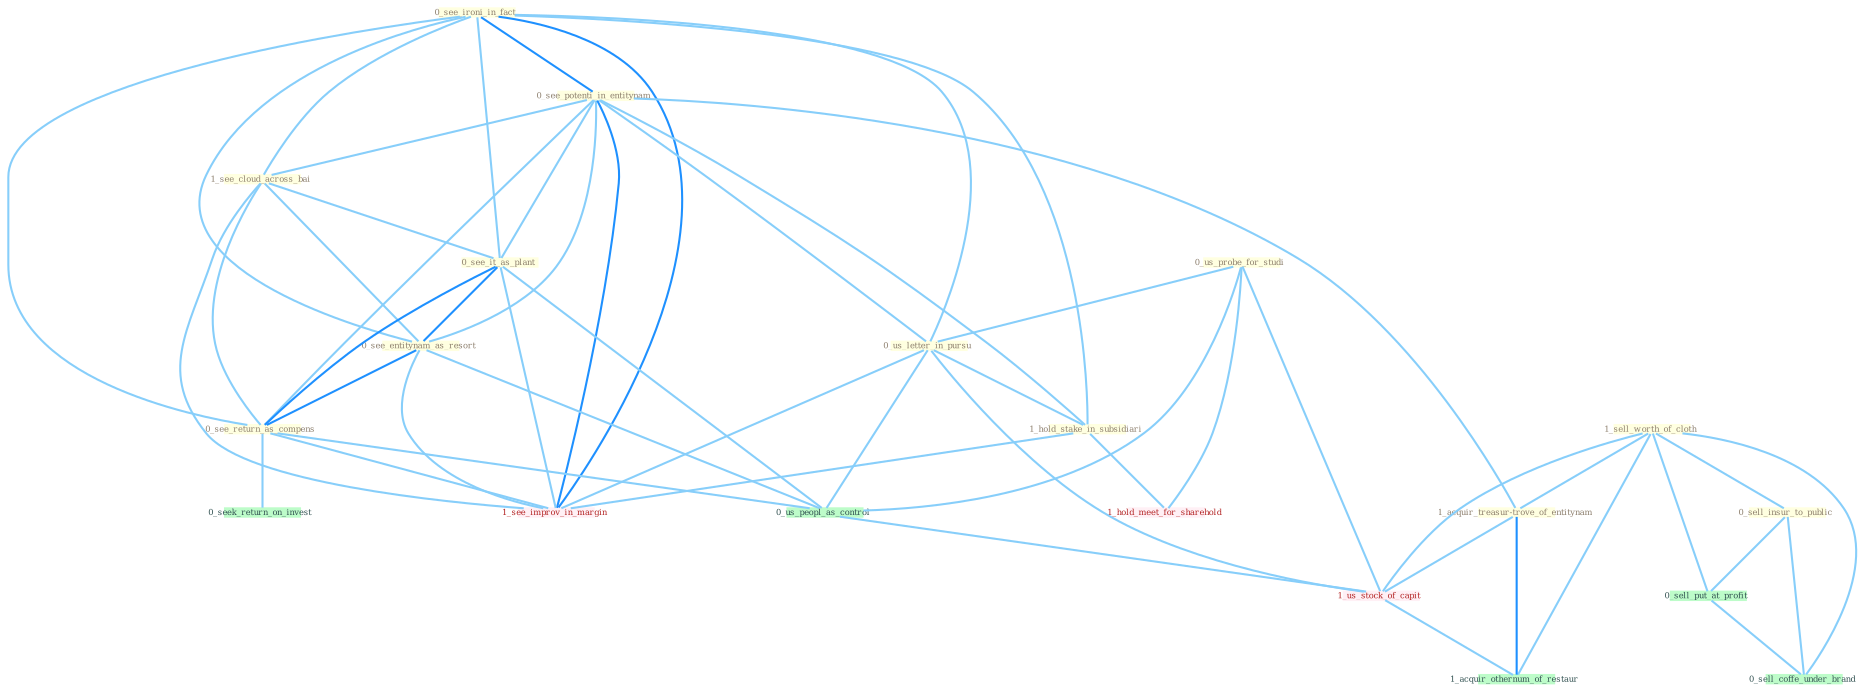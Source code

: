 Graph G{ 
    node
    [shape=polygon,style=filled,width=.5,height=.06,color="#BDFCC9",fixedsize=true,fontsize=4,
    fontcolor="#2f4f4f"];
    {node
    [color="#ffffe0", fontcolor="#8b7d6b"] "0_see_ironi_in_fact " "0_us_probe_for_studi " "0_see_potenti_in_entitynam " "1_see_cloud_across_bai " "1_sell_worth_of_cloth " "0_us_letter_in_pursu " "0_see_it_as_plant " "1_hold_stake_in_subsidiari " "0_sell_insur_to_public " "1_acquir_treasur-trove_of_entitynam " "0_see_entitynam_as_resort " "0_see_return_as_compens "}
{node [color="#fff0f5", fontcolor="#b22222"] "1_us_stock_of_capit " "1_see_improv_in_margin " "1_hold_meet_for_sharehold "}
edge [color="#B0E2FF"];

	"0_see_ironi_in_fact " -- "0_see_potenti_in_entitynam " [w="2", color="#1e90ff" , len=0.8];
	"0_see_ironi_in_fact " -- "1_see_cloud_across_bai " [w="1", color="#87cefa" ];
	"0_see_ironi_in_fact " -- "0_us_letter_in_pursu " [w="1", color="#87cefa" ];
	"0_see_ironi_in_fact " -- "0_see_it_as_plant " [w="1", color="#87cefa" ];
	"0_see_ironi_in_fact " -- "1_hold_stake_in_subsidiari " [w="1", color="#87cefa" ];
	"0_see_ironi_in_fact " -- "0_see_entitynam_as_resort " [w="1", color="#87cefa" ];
	"0_see_ironi_in_fact " -- "0_see_return_as_compens " [w="1", color="#87cefa" ];
	"0_see_ironi_in_fact " -- "1_see_improv_in_margin " [w="2", color="#1e90ff" , len=0.8];
	"0_us_probe_for_studi " -- "0_us_letter_in_pursu " [w="1", color="#87cefa" ];
	"0_us_probe_for_studi " -- "0_us_peopl_as_control " [w="1", color="#87cefa" ];
	"0_us_probe_for_studi " -- "1_us_stock_of_capit " [w="1", color="#87cefa" ];
	"0_us_probe_for_studi " -- "1_hold_meet_for_sharehold " [w="1", color="#87cefa" ];
	"0_see_potenti_in_entitynam " -- "1_see_cloud_across_bai " [w="1", color="#87cefa" ];
	"0_see_potenti_in_entitynam " -- "0_us_letter_in_pursu " [w="1", color="#87cefa" ];
	"0_see_potenti_in_entitynam " -- "0_see_it_as_plant " [w="1", color="#87cefa" ];
	"0_see_potenti_in_entitynam " -- "1_hold_stake_in_subsidiari " [w="1", color="#87cefa" ];
	"0_see_potenti_in_entitynam " -- "1_acquir_treasur-trove_of_entitynam " [w="1", color="#87cefa" ];
	"0_see_potenti_in_entitynam " -- "0_see_entitynam_as_resort " [w="1", color="#87cefa" ];
	"0_see_potenti_in_entitynam " -- "0_see_return_as_compens " [w="1", color="#87cefa" ];
	"0_see_potenti_in_entitynam " -- "1_see_improv_in_margin " [w="2", color="#1e90ff" , len=0.8];
	"1_see_cloud_across_bai " -- "0_see_it_as_plant " [w="1", color="#87cefa" ];
	"1_see_cloud_across_bai " -- "0_see_entitynam_as_resort " [w="1", color="#87cefa" ];
	"1_see_cloud_across_bai " -- "0_see_return_as_compens " [w="1", color="#87cefa" ];
	"1_see_cloud_across_bai " -- "1_see_improv_in_margin " [w="1", color="#87cefa" ];
	"1_sell_worth_of_cloth " -- "0_sell_insur_to_public " [w="1", color="#87cefa" ];
	"1_sell_worth_of_cloth " -- "1_acquir_treasur-trove_of_entitynam " [w="1", color="#87cefa" ];
	"1_sell_worth_of_cloth " -- "0_sell_put_at_profit " [w="1", color="#87cefa" ];
	"1_sell_worth_of_cloth " -- "1_us_stock_of_capit " [w="1", color="#87cefa" ];
	"1_sell_worth_of_cloth " -- "0_sell_coffe_under_brand " [w="1", color="#87cefa" ];
	"1_sell_worth_of_cloth " -- "1_acquir_othernum_of_restaur " [w="1", color="#87cefa" ];
	"0_us_letter_in_pursu " -- "1_hold_stake_in_subsidiari " [w="1", color="#87cefa" ];
	"0_us_letter_in_pursu " -- "0_us_peopl_as_control " [w="1", color="#87cefa" ];
	"0_us_letter_in_pursu " -- "1_us_stock_of_capit " [w="1", color="#87cefa" ];
	"0_us_letter_in_pursu " -- "1_see_improv_in_margin " [w="1", color="#87cefa" ];
	"0_see_it_as_plant " -- "0_see_entitynam_as_resort " [w="2", color="#1e90ff" , len=0.8];
	"0_see_it_as_plant " -- "0_see_return_as_compens " [w="2", color="#1e90ff" , len=0.8];
	"0_see_it_as_plant " -- "0_us_peopl_as_control " [w="1", color="#87cefa" ];
	"0_see_it_as_plant " -- "1_see_improv_in_margin " [w="1", color="#87cefa" ];
	"1_hold_stake_in_subsidiari " -- "1_see_improv_in_margin " [w="1", color="#87cefa" ];
	"1_hold_stake_in_subsidiari " -- "1_hold_meet_for_sharehold " [w="1", color="#87cefa" ];
	"0_sell_insur_to_public " -- "0_sell_put_at_profit " [w="1", color="#87cefa" ];
	"0_sell_insur_to_public " -- "0_sell_coffe_under_brand " [w="1", color="#87cefa" ];
	"1_acquir_treasur-trove_of_entitynam " -- "1_us_stock_of_capit " [w="1", color="#87cefa" ];
	"1_acquir_treasur-trove_of_entitynam " -- "1_acquir_othernum_of_restaur " [w="2", color="#1e90ff" , len=0.8];
	"0_see_entitynam_as_resort " -- "0_see_return_as_compens " [w="2", color="#1e90ff" , len=0.8];
	"0_see_entitynam_as_resort " -- "0_us_peopl_as_control " [w="1", color="#87cefa" ];
	"0_see_entitynam_as_resort " -- "1_see_improv_in_margin " [w="1", color="#87cefa" ];
	"0_see_return_as_compens " -- "0_us_peopl_as_control " [w="1", color="#87cefa" ];
	"0_see_return_as_compens " -- "0_seek_return_on_invest " [w="1", color="#87cefa" ];
	"0_see_return_as_compens " -- "1_see_improv_in_margin " [w="1", color="#87cefa" ];
	"0_us_peopl_as_control " -- "1_us_stock_of_capit " [w="1", color="#87cefa" ];
	"0_sell_put_at_profit " -- "0_sell_coffe_under_brand " [w="1", color="#87cefa" ];
	"1_us_stock_of_capit " -- "1_acquir_othernum_of_restaur " [w="1", color="#87cefa" ];
}